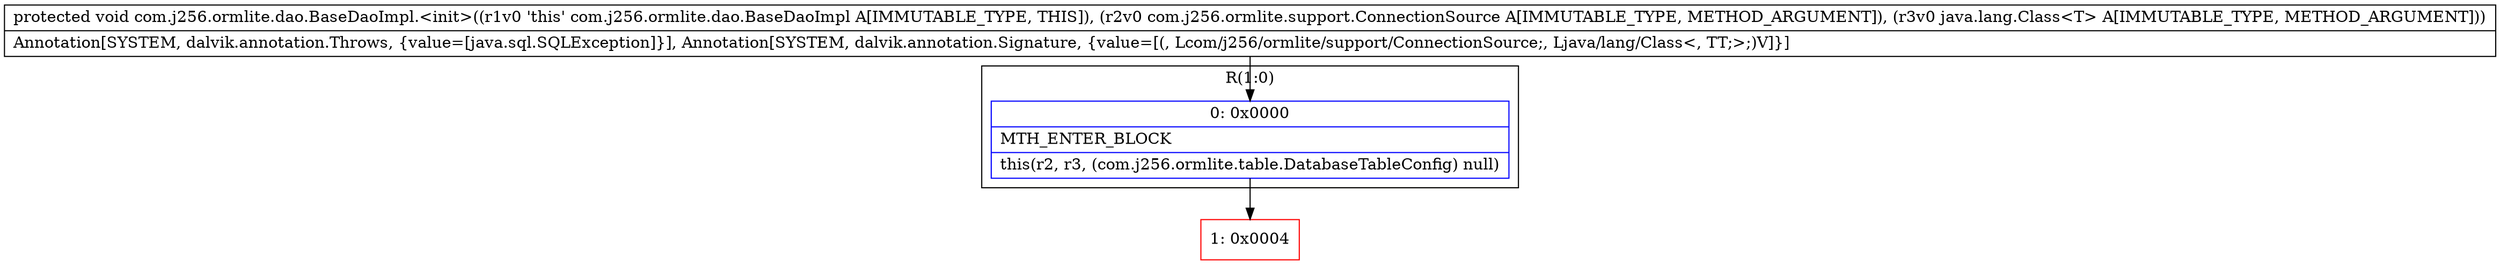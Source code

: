 digraph "CFG forcom.j256.ormlite.dao.BaseDaoImpl.\<init\>(Lcom\/j256\/ormlite\/support\/ConnectionSource;Ljava\/lang\/Class;)V" {
subgraph cluster_Region_389640160 {
label = "R(1:0)";
node [shape=record,color=blue];
Node_0 [shape=record,label="{0\:\ 0x0000|MTH_ENTER_BLOCK\l|this(r2, r3, (com.j256.ormlite.table.DatabaseTableConfig) null)\l}"];
}
Node_1 [shape=record,color=red,label="{1\:\ 0x0004}"];
MethodNode[shape=record,label="{protected void com.j256.ormlite.dao.BaseDaoImpl.\<init\>((r1v0 'this' com.j256.ormlite.dao.BaseDaoImpl A[IMMUTABLE_TYPE, THIS]), (r2v0 com.j256.ormlite.support.ConnectionSource A[IMMUTABLE_TYPE, METHOD_ARGUMENT]), (r3v0 java.lang.Class\<T\> A[IMMUTABLE_TYPE, METHOD_ARGUMENT]))  | Annotation[SYSTEM, dalvik.annotation.Throws, \{value=[java.sql.SQLException]\}], Annotation[SYSTEM, dalvik.annotation.Signature, \{value=[(, Lcom\/j256\/ormlite\/support\/ConnectionSource;, Ljava\/lang\/Class\<, TT;\>;)V]\}]\l}"];
MethodNode -> Node_0;
Node_0 -> Node_1;
}

